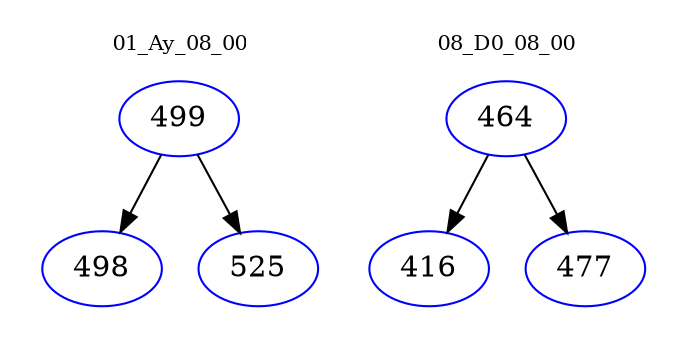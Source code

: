 digraph{
subgraph cluster_0 {
color = white
label = "01_Ay_08_00";
fontsize=10;
T0_499 [label="499", color="blue"]
T0_499 -> T0_498 [color="black"]
T0_498 [label="498", color="blue"]
T0_499 -> T0_525 [color="black"]
T0_525 [label="525", color="blue"]
}
subgraph cluster_1 {
color = white
label = "08_D0_08_00";
fontsize=10;
T1_464 [label="464", color="blue"]
T1_464 -> T1_416 [color="black"]
T1_416 [label="416", color="blue"]
T1_464 -> T1_477 [color="black"]
T1_477 [label="477", color="blue"]
}
}

